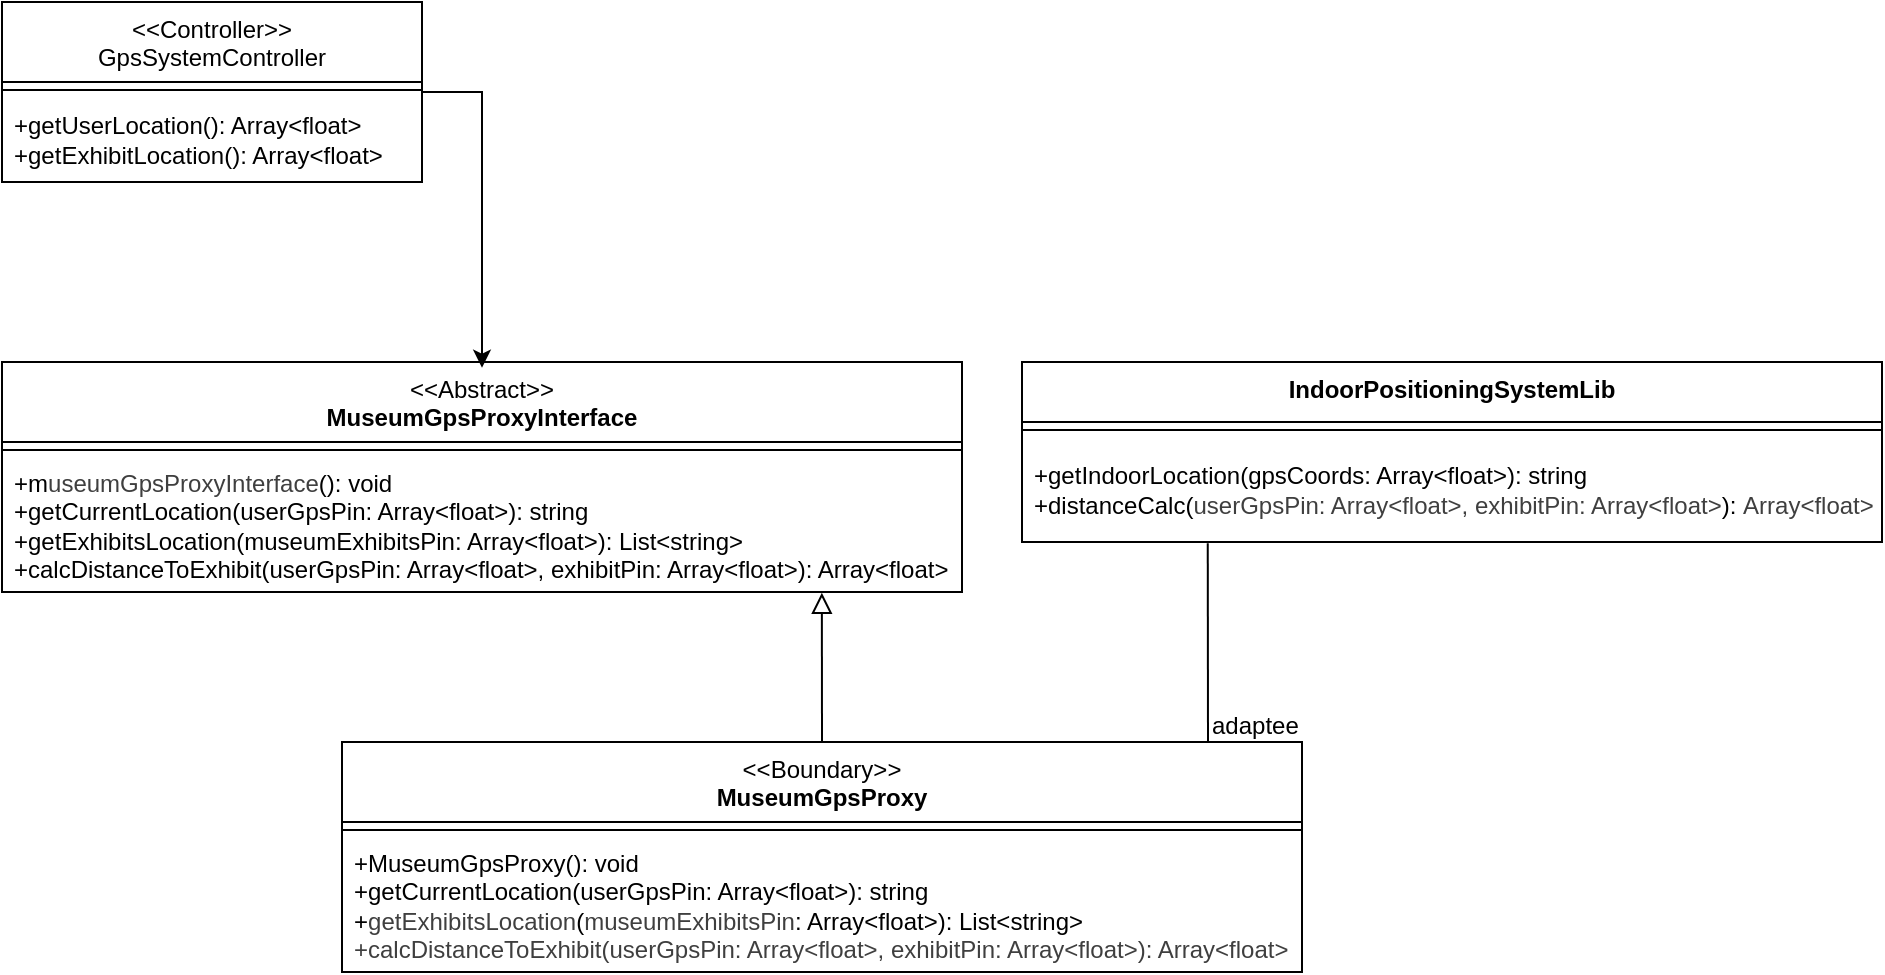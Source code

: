 <mxfile>
    <diagram id="klB_UPQYbHtPxj-vPkdU" name="Page-1">
        <mxGraphModel dx="2307" dy="756" grid="1" gridSize="10" guides="1" tooltips="1" connect="1" arrows="1" fold="1" page="1" pageScale="1" pageWidth="850" pageHeight="1100" math="0" shadow="0">
            <root>
                <mxCell id="0"/>
                <mxCell id="1" parent="0"/>
                <mxCell id="2" value="&amp;lt;&amp;lt;Abstract&amp;gt;&amp;gt;&lt;div&gt;&lt;b&gt;MuseumGpsProxyInterface&lt;/b&gt;&lt;/div&gt;" style="swimlane;fontStyle=0;align=center;verticalAlign=top;childLayout=stackLayout;horizontal=1;startSize=40;horizontalStack=0;resizeParent=1;resizeParentMax=0;resizeLast=0;collapsible=0;marginBottom=0;html=1;whiteSpace=wrap;" parent="1" vertex="1">
                    <mxGeometry x="-30" y="300" width="480" height="115" as="geometry"/>
                </mxCell>
                <mxCell id="7" value="" style="line;strokeWidth=1;fillColor=none;align=left;verticalAlign=middle;spacingTop=-1;spacingLeft=3;spacingRight=3;rotatable=0;labelPosition=right;points=[];portConstraint=eastwest;" parent="2" vertex="1">
                    <mxGeometry y="40" width="480" height="8" as="geometry"/>
                </mxCell>
                <mxCell id="8" value="+m&lt;span style=&quot;color: rgb(63, 63, 63); text-align: center;&quot;&gt;useumGpsProxyInterface&lt;/span&gt;(): void&lt;div&gt;&lt;div&gt;+getCurrentLocation(userGpsPin: Array&amp;lt;float&amp;gt;): string&lt;/div&gt;&lt;div&gt;+getExhibitsLocation(museumExhibitsPin: Array&amp;lt;float&amp;gt;): List&amp;lt;string&amp;gt;&lt;/div&gt;&lt;/div&gt;&lt;div&gt;+calcDistanceToExhibit(userGpsPin: Array&amp;lt;float&amp;gt;, exhibitPin: Array&amp;lt;float&amp;gt;): Array&amp;lt;float&amp;gt;&lt;/div&gt;" style="text;html=1;strokeColor=none;fillColor=none;align=left;verticalAlign=middle;spacingLeft=4;spacingRight=4;overflow=hidden;rotatable=0;points=[[0,0.5],[1,0.5]];portConstraint=eastwest;whiteSpace=wrap;" parent="2" vertex="1">
                    <mxGeometry y="48" width="480" height="67" as="geometry"/>
                </mxCell>
                <mxCell id="10" value="&amp;lt;&amp;lt;Boundary&amp;gt;&amp;gt;&lt;div&gt;&lt;b&gt;MuseumGpsProxy&lt;/b&gt;&lt;/div&gt;" style="swimlane;fontStyle=0;align=center;verticalAlign=top;childLayout=stackLayout;horizontal=1;startSize=40;horizontalStack=0;resizeParent=1;resizeParentMax=0;resizeLast=0;collapsible=0;marginBottom=0;html=1;whiteSpace=wrap;" parent="1" vertex="1">
                    <mxGeometry x="140" y="490" width="480" height="115" as="geometry"/>
                </mxCell>
                <mxCell id="11" value="" style="line;strokeWidth=1;fillColor=none;align=left;verticalAlign=middle;spacingTop=-1;spacingLeft=3;spacingRight=3;rotatable=0;labelPosition=right;points=[];portConstraint=eastwest;" parent="10" vertex="1">
                    <mxGeometry y="40" width="480" height="8" as="geometry"/>
                </mxCell>
                <mxCell id="12" value="+MuseumGpsProxy(): void&lt;div&gt;&lt;div&gt;+getCurrentLocation(userGpsPin: Array&amp;lt;float&amp;gt;): string&lt;/div&gt;&lt;div&gt;&lt;span style=&quot;background-color: transparent;&quot;&gt;+&lt;/span&gt;&lt;span style=&quot;color: rgb(63, 63, 63);&quot;&gt;getExhibitsLocation&lt;/span&gt;&lt;span style=&quot;background-color: transparent;&quot;&gt;(&lt;/span&gt;&lt;span style=&quot;color: rgb(63, 63, 63);&quot;&gt;museumExhibitsPin&lt;/span&gt;&lt;span style=&quot;background-color: transparent;&quot;&gt;: Array&amp;lt;float&amp;gt;): List&amp;lt;string&amp;gt;&lt;/span&gt;&lt;/div&gt;&lt;/div&gt;&lt;div&gt;&lt;span style=&quot;color: rgb(63, 63, 63);&quot;&gt;+calcDistanceToExhibit(userGpsPin: Array&amp;lt;float&amp;gt;, exhibitPin: Array&amp;lt;float&amp;gt;): Array&amp;lt;float&amp;gt;&lt;/span&gt;&lt;span style=&quot;background-color: transparent;&quot;&gt;&lt;/span&gt;&lt;/div&gt;" style="text;html=1;strokeColor=none;fillColor=none;align=left;verticalAlign=middle;spacingLeft=4;spacingRight=4;overflow=hidden;rotatable=0;points=[[0,0.5],[1,0.5]];portConstraint=eastwest;whiteSpace=wrap;" parent="10" vertex="1">
                    <mxGeometry y="48" width="480" height="67" as="geometry"/>
                </mxCell>
                <mxCell id="13" value="&lt;b&gt;IndoorPositioningSystemLib&lt;/b&gt;" style="swimlane;fontStyle=0;align=center;verticalAlign=top;childLayout=stackLayout;horizontal=1;startSize=30;horizontalStack=0;resizeParent=1;resizeParentMax=0;resizeLast=0;collapsible=0;marginBottom=0;html=1;whiteSpace=wrap;" parent="1" vertex="1">
                    <mxGeometry x="480" y="300" width="430" height="90" as="geometry"/>
                </mxCell>
                <mxCell id="14" value="" style="line;strokeWidth=1;fillColor=none;align=left;verticalAlign=middle;spacingTop=-1;spacingLeft=3;spacingRight=3;rotatable=0;labelPosition=right;points=[];portConstraint=eastwest;" parent="13" vertex="1">
                    <mxGeometry y="30" width="430" height="8" as="geometry"/>
                </mxCell>
                <mxCell id="15" value="&lt;div&gt;&lt;font color=&quot;#000000&quot;&gt;+getIndoorLocation(gpsCoords: Array&amp;lt;float&amp;gt;): string&lt;/font&gt;&lt;/div&gt;&lt;div&gt;&lt;span style=&quot;background-color: transparent;&quot;&gt;+distanceCalc(&lt;/span&gt;&lt;span style=&quot;color: rgb(63, 63, 63);&quot;&gt;userGpsPin: Array&amp;lt;float&amp;gt;, exhibitPin: Array&amp;lt;float&amp;gt;&lt;/span&gt;&lt;span style=&quot;background-color: transparent;&quot;&gt;):&amp;nbsp;&lt;/span&gt;&lt;span style=&quot;color: rgb(63, 63, 63); background-color: transparent;&quot;&gt;Array&amp;lt;float&amp;gt;&lt;/span&gt;&lt;/div&gt;" style="text;html=1;strokeColor=none;fillColor=none;align=left;verticalAlign=middle;spacingLeft=4;spacingRight=4;overflow=hidden;rotatable=0;points=[[0,0.5],[1,0.5]];portConstraint=eastwest;whiteSpace=wrap;" parent="13" vertex="1">
                    <mxGeometry y="38" width="430" height="52" as="geometry"/>
                </mxCell>
                <mxCell id="16" value="&amp;lt;&amp;lt;Controller&amp;gt;&amp;gt;&lt;div&gt;GpsSystemController&lt;/div&gt;" style="swimlane;fontStyle=0;align=center;verticalAlign=top;childLayout=stackLayout;horizontal=1;startSize=40;horizontalStack=0;resizeParent=1;resizeParentMax=0;resizeLast=0;collapsible=0;marginBottom=0;html=1;whiteSpace=wrap;" parent="1" vertex="1">
                    <mxGeometry x="-30" y="120" width="210" height="90" as="geometry"/>
                </mxCell>
                <mxCell id="17" value="" style="line;strokeWidth=1;fillColor=none;align=left;verticalAlign=middle;spacingTop=-1;spacingLeft=3;spacingRight=3;rotatable=0;labelPosition=right;points=[];portConstraint=eastwest;" parent="16" vertex="1">
                    <mxGeometry y="40" width="210" height="8" as="geometry"/>
                </mxCell>
                <mxCell id="18" value="&lt;div&gt;&lt;font color=&quot;#000000&quot;&gt;+getUserLocation(): Array&amp;lt;float&amp;gt;&lt;/font&gt;&lt;/div&gt;&lt;div&gt;&lt;span style=&quot;color: rgb(0, 0, 0);&quot;&gt;+getExhibitLocation(): Array&amp;lt;float&amp;gt;&lt;/span&gt;&lt;/div&gt;" style="text;html=1;strokeColor=none;fillColor=none;align=left;verticalAlign=middle;spacingLeft=4;spacingRight=4;overflow=hidden;rotatable=0;points=[[0,0.5],[1,0.5]];portConstraint=eastwest;whiteSpace=wrap;" parent="16" vertex="1">
                    <mxGeometry y="48" width="210" height="42" as="geometry"/>
                </mxCell>
                <mxCell id="22" style="edgeStyle=orthogonalEdgeStyle;html=1;exitX=1;exitY=0.5;exitDx=0;exitDy=0;entryX=0.5;entryY=0.025;entryDx=0;entryDy=0;entryPerimeter=0;strokeColor=default;rounded=0;curved=0;" parent="1" source="16" target="2" edge="1">
                    <mxGeometry relative="1" as="geometry"/>
                </mxCell>
                <mxCell id="23" value="" style="endArrow=block;html=1;rounded=0;align=center;verticalAlign=bottom;endFill=0;labelBackgroundColor=none;endSize=8;exitX=0.5;exitY=0;exitDx=0;exitDy=0;entryX=0.854;entryY=1.006;entryDx=0;entryDy=0;entryPerimeter=0;" parent="1" source="10" target="8" edge="1">
                    <mxGeometry relative="1" as="geometry">
                        <mxPoint x="340" y="460" as="sourcePoint"/>
                        <mxPoint x="500" y="460" as="targetPoint"/>
                    </mxGeometry>
                </mxCell>
                <mxCell id="24" value="" style="resizable=0;html=1;align=center;verticalAlign=top;labelBackgroundColor=none;" parent="23" connectable="0" vertex="1">
                    <mxGeometry relative="1" as="geometry"/>
                </mxCell>
                <mxCell id="25" value="" style="endArrow=none;html=1;rounded=0;align=center;verticalAlign=top;endFill=0;labelBackgroundColor=none;entryX=0.216;entryY=1.013;entryDx=0;entryDy=0;entryPerimeter=0;" parent="1" target="15" edge="1">
                    <mxGeometry relative="1" as="geometry">
                        <mxPoint x="573" y="490" as="sourcePoint"/>
                        <mxPoint x="700" y="400" as="targetPoint"/>
                    </mxGeometry>
                </mxCell>
                <mxCell id="26" value="adaptee" style="resizable=0;html=1;align=left;verticalAlign=bottom;labelBackgroundColor=none;" parent="25" connectable="0" vertex="1">
                    <mxGeometry x="-1" relative="1" as="geometry"/>
                </mxCell>
            </root>
        </mxGraphModel>
    </diagram>
</mxfile>